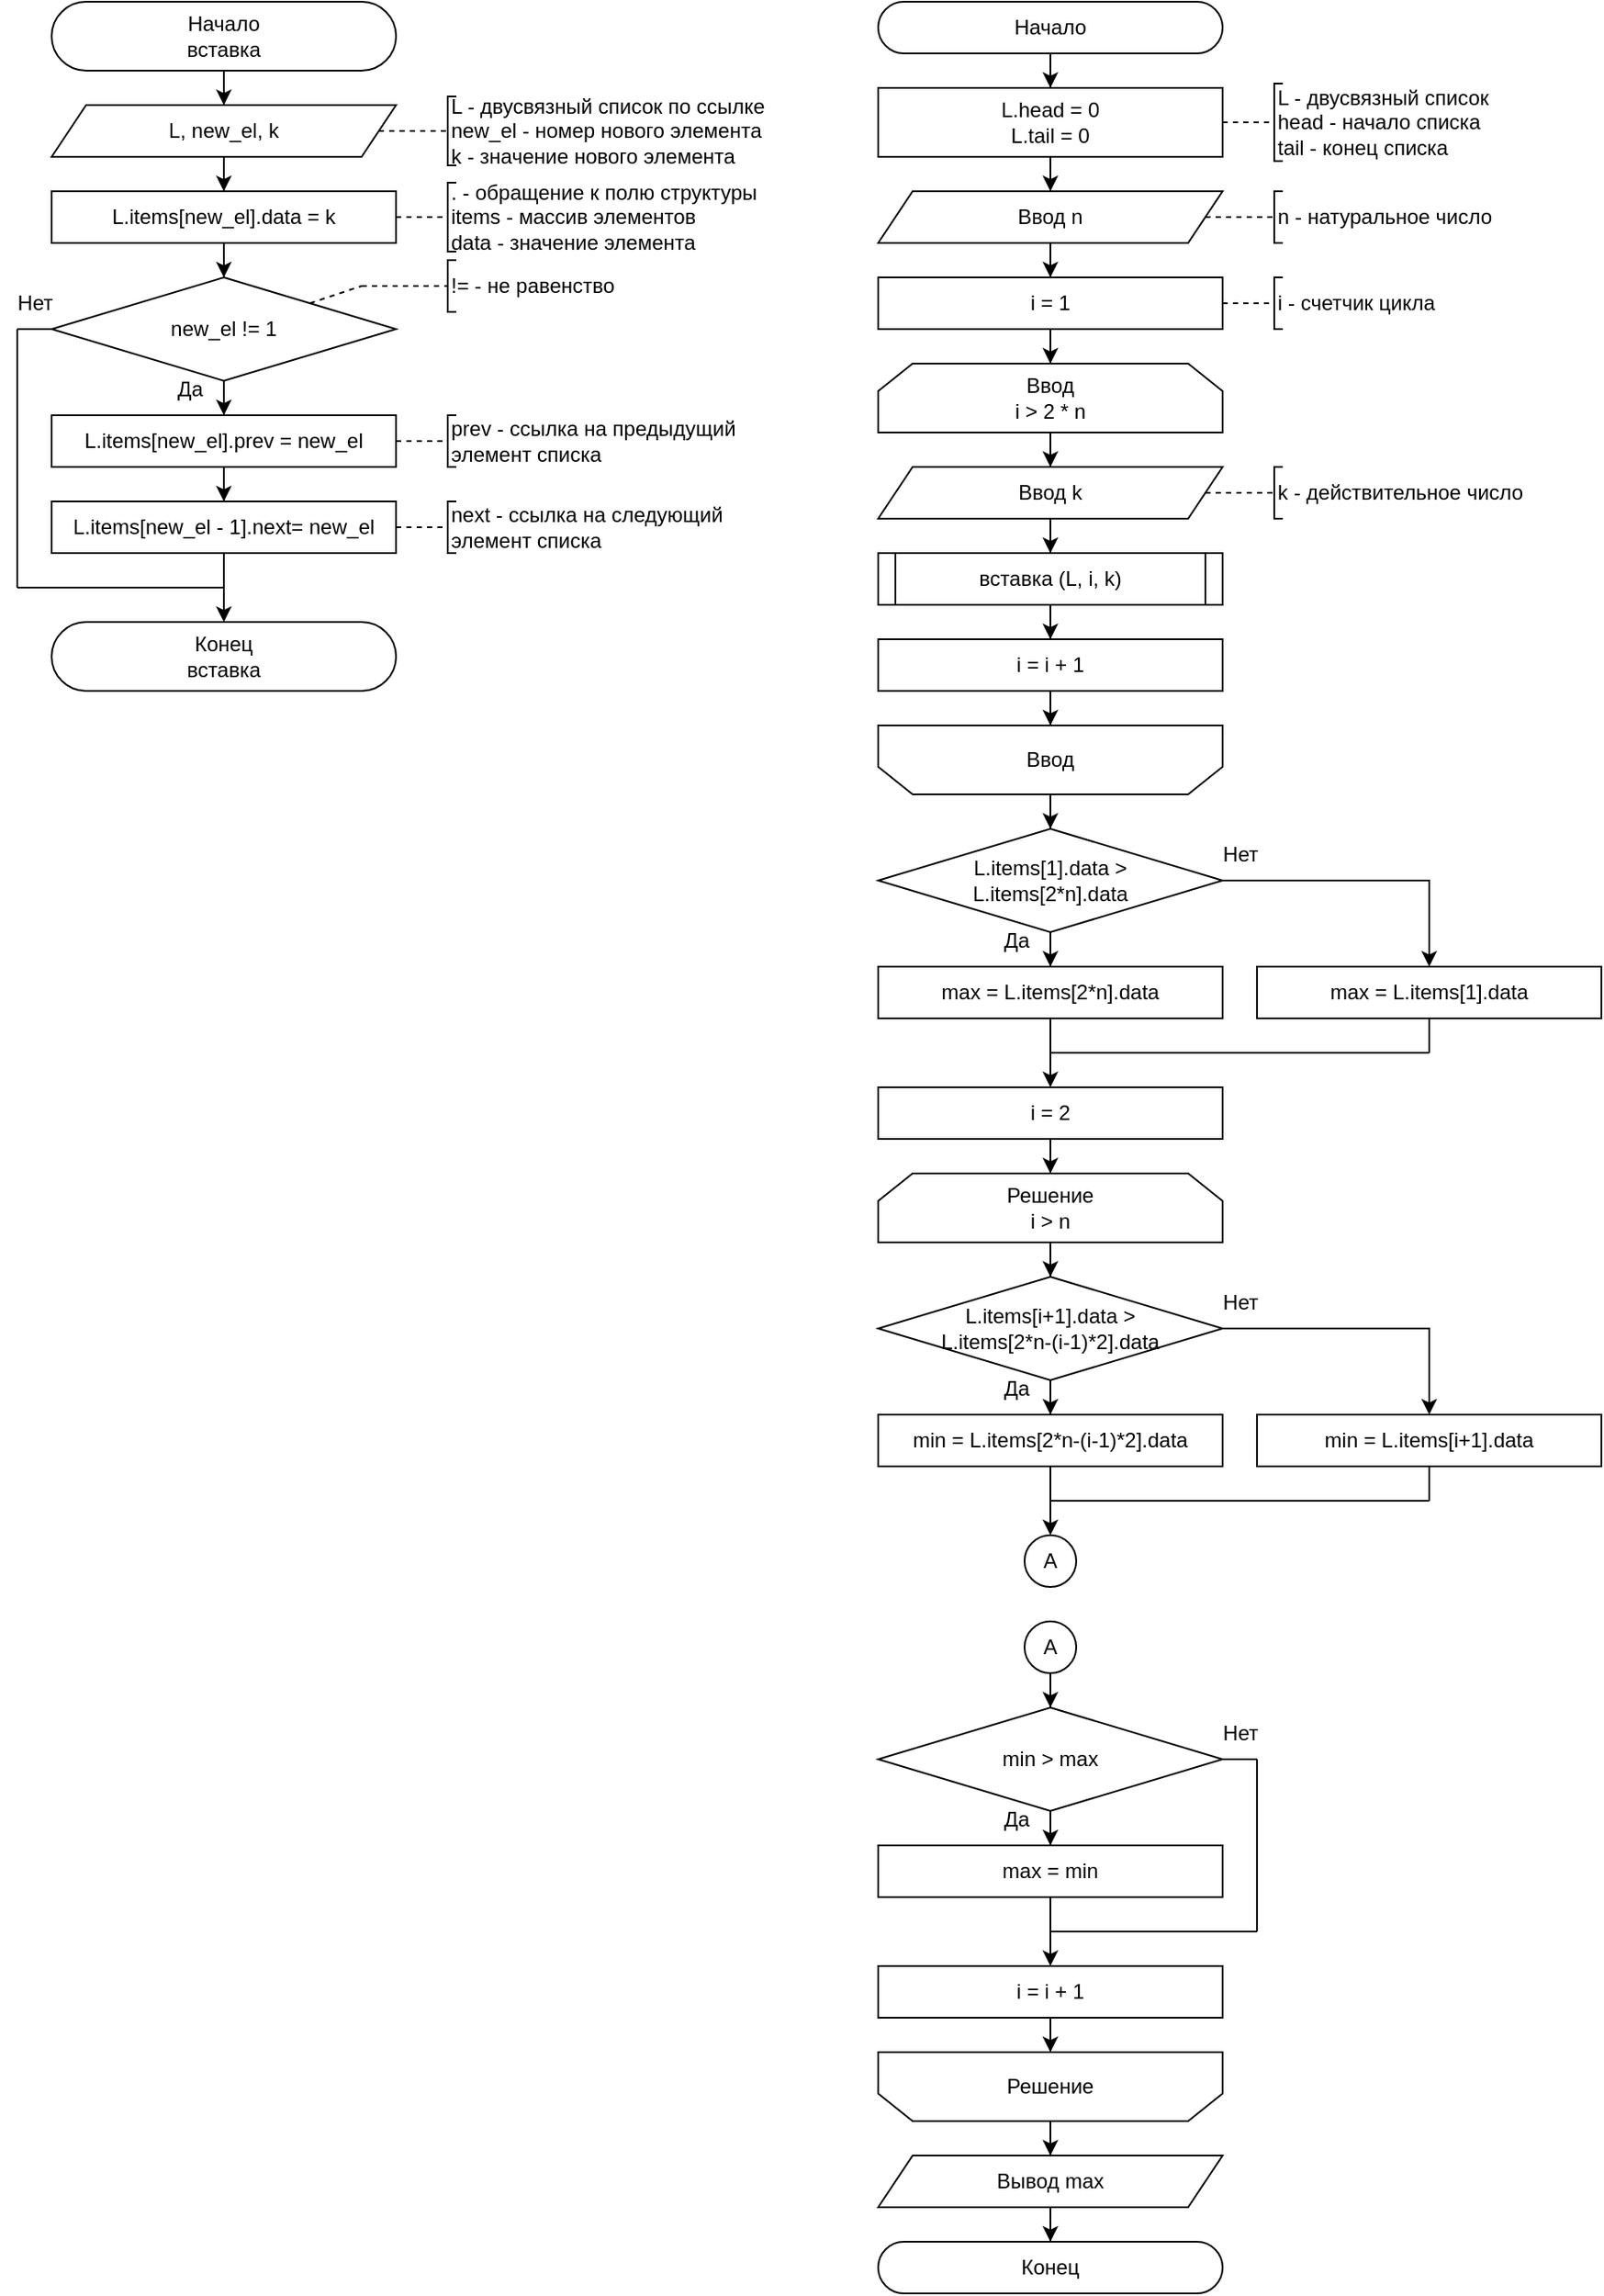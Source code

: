 <mxfile version="25.0.2">
  <diagram name="Страница — 1" id="3h818e9VZBOtJt7uhslq">
    <mxGraphModel dx="2390" dy="1473" grid="1" gridSize="10" guides="1" tooltips="1" connect="1" arrows="1" fold="1" page="1" pageScale="1" pageWidth="827" pageHeight="1169" math="0" shadow="0">
      <root>
        <mxCell id="0" />
        <mxCell id="1" parent="0" />
        <mxCell id="E3sP83mNDJwPJK5aFyC8-3" style="edgeStyle=orthogonalEdgeStyle;rounded=0;orthogonalLoop=1;jettySize=auto;html=1;" edge="1" parent="1" source="E3sP83mNDJwPJK5aFyC8-1" target="E3sP83mNDJwPJK5aFyC8-2">
          <mxGeometry relative="1" as="geometry" />
        </mxCell>
        <mxCell id="E3sP83mNDJwPJK5aFyC8-1" value="Начало&lt;div&gt;вставка&lt;/div&gt;" style="rounded=1;whiteSpace=wrap;html=1;arcSize=50;" vertex="1" parent="1">
          <mxGeometry x="40" y="10" width="200" height="40" as="geometry" />
        </mxCell>
        <mxCell id="E3sP83mNDJwPJK5aFyC8-12" style="edgeStyle=orthogonalEdgeStyle;rounded=0;orthogonalLoop=1;jettySize=auto;html=1;" edge="1" parent="1" source="E3sP83mNDJwPJK5aFyC8-2" target="E3sP83mNDJwPJK5aFyC8-10">
          <mxGeometry relative="1" as="geometry" />
        </mxCell>
        <mxCell id="E3sP83mNDJwPJK5aFyC8-2" value="L, new_el, k" style="shape=parallelogram;perimeter=parallelogramPerimeter;whiteSpace=wrap;html=1;fixedSize=1;" vertex="1" parent="1">
          <mxGeometry x="40" y="70" width="200" height="30" as="geometry" />
        </mxCell>
        <mxCell id="E3sP83mNDJwPJK5aFyC8-4" value="L - двусвязный список по ссылке&lt;div&gt;new_el - номер нового элемента&lt;/div&gt;&lt;div&gt;k - значение нового элемента&lt;/div&gt;" style="strokeWidth=1;html=1;shape=mxgraph.flowchart.annotation_1;align=left;pointerEvents=1;" vertex="1" parent="1">
          <mxGeometry x="270" y="65" width="5" height="40" as="geometry" />
        </mxCell>
        <mxCell id="E3sP83mNDJwPJK5aFyC8-5" value="" style="endArrow=none;html=1;rounded=0;entryX=0;entryY=0.5;entryDx=0;entryDy=0;entryPerimeter=0;dashed=1;" edge="1" target="E3sP83mNDJwPJK5aFyC8-4" parent="1" source="E3sP83mNDJwPJK5aFyC8-2">
          <mxGeometry width="50" height="50" relative="1" as="geometry">
            <mxPoint x="240" y="85" as="sourcePoint" />
            <mxPoint x="320" y="75" as="targetPoint" />
          </mxGeometry>
        </mxCell>
        <mxCell id="E3sP83mNDJwPJK5aFyC8-16" style="edgeStyle=orthogonalEdgeStyle;rounded=0;orthogonalLoop=1;jettySize=auto;html=1;" edge="1" parent="1" source="E3sP83mNDJwPJK5aFyC8-10" target="E3sP83mNDJwPJK5aFyC8-15">
          <mxGeometry relative="1" as="geometry" />
        </mxCell>
        <mxCell id="E3sP83mNDJwPJK5aFyC8-10" value="L.items[new_el].data = k" style="rounded=0;whiteSpace=wrap;html=1;" vertex="1" parent="1">
          <mxGeometry x="40" y="120" width="200" height="30" as="geometry" />
        </mxCell>
        <mxCell id="E3sP83mNDJwPJK5aFyC8-13" value="&lt;div&gt;. - обращение к полю структуры&lt;/div&gt;items - массив элементов&lt;div&gt;data - значение элемента&lt;/div&gt;" style="strokeWidth=1;html=1;shape=mxgraph.flowchart.annotation_1;align=left;pointerEvents=1;" vertex="1" parent="1">
          <mxGeometry x="270" y="115" width="5" height="40" as="geometry" />
        </mxCell>
        <mxCell id="E3sP83mNDJwPJK5aFyC8-14" value="" style="endArrow=none;html=1;rounded=0;entryX=0;entryY=0.5;entryDx=0;entryDy=0;entryPerimeter=0;exitX=1;exitY=0.5;exitDx=0;exitDy=0;dashed=1;" edge="1" target="E3sP83mNDJwPJK5aFyC8-13" parent="1">
          <mxGeometry width="50" height="50" relative="1" as="geometry">
            <mxPoint x="240" y="135" as="sourcePoint" />
            <mxPoint x="320" y="125" as="targetPoint" />
          </mxGeometry>
        </mxCell>
        <mxCell id="E3sP83mNDJwPJK5aFyC8-20" style="edgeStyle=orthogonalEdgeStyle;rounded=0;orthogonalLoop=1;jettySize=auto;html=1;" edge="1" parent="1" source="E3sP83mNDJwPJK5aFyC8-15" target="E3sP83mNDJwPJK5aFyC8-19">
          <mxGeometry relative="1" as="geometry" />
        </mxCell>
        <mxCell id="E3sP83mNDJwPJK5aFyC8-15" value="new_el != 1" style="rhombus;whiteSpace=wrap;html=1;" vertex="1" parent="1">
          <mxGeometry x="40" y="170" width="200" height="60" as="geometry" />
        </mxCell>
        <mxCell id="E3sP83mNDJwPJK5aFyC8-22" style="edgeStyle=orthogonalEdgeStyle;rounded=0;orthogonalLoop=1;jettySize=auto;html=1;" edge="1" parent="1" source="E3sP83mNDJwPJK5aFyC8-19" target="E3sP83mNDJwPJK5aFyC8-21">
          <mxGeometry relative="1" as="geometry" />
        </mxCell>
        <mxCell id="E3sP83mNDJwPJK5aFyC8-19" value="L.items[new_el].prev = new_el" style="rounded=0;whiteSpace=wrap;html=1;" vertex="1" parent="1">
          <mxGeometry x="40" y="250" width="200" height="30" as="geometry" />
        </mxCell>
        <mxCell id="E3sP83mNDJwPJK5aFyC8-26" style="edgeStyle=orthogonalEdgeStyle;rounded=0;orthogonalLoop=1;jettySize=auto;html=1;" edge="1" parent="1" source="E3sP83mNDJwPJK5aFyC8-21" target="E3sP83mNDJwPJK5aFyC8-25">
          <mxGeometry relative="1" as="geometry" />
        </mxCell>
        <mxCell id="E3sP83mNDJwPJK5aFyC8-21" value="L.items[new_el - 1].next= new_el" style="rounded=0;whiteSpace=wrap;html=1;" vertex="1" parent="1">
          <mxGeometry x="40" y="300" width="200" height="30" as="geometry" />
        </mxCell>
        <mxCell id="E3sP83mNDJwPJK5aFyC8-23" value="Да" style="text;html=1;align=center;verticalAlign=middle;resizable=0;points=[];autosize=1;strokeColor=none;fillColor=none;" vertex="1" parent="1">
          <mxGeometry x="100" y="220" width="40" height="30" as="geometry" />
        </mxCell>
        <mxCell id="E3sP83mNDJwPJK5aFyC8-25" value="Конец&lt;div&gt;вставка&lt;/div&gt;" style="rounded=1;whiteSpace=wrap;html=1;arcSize=50;" vertex="1" parent="1">
          <mxGeometry x="40" y="370" width="200" height="40" as="geometry" />
        </mxCell>
        <mxCell id="E3sP83mNDJwPJK5aFyC8-27" value="" style="endArrow=none;html=1;rounded=0;" edge="1" parent="1">
          <mxGeometry width="50" height="50" relative="1" as="geometry">
            <mxPoint x="20" y="350" as="sourcePoint" />
            <mxPoint x="140" y="350" as="targetPoint" />
          </mxGeometry>
        </mxCell>
        <mxCell id="E3sP83mNDJwPJK5aFyC8-28" value="" style="endArrow=none;html=1;rounded=0;" edge="1" parent="1">
          <mxGeometry width="50" height="50" relative="1" as="geometry">
            <mxPoint x="20" y="350" as="sourcePoint" />
            <mxPoint x="20" y="200" as="targetPoint" />
          </mxGeometry>
        </mxCell>
        <mxCell id="E3sP83mNDJwPJK5aFyC8-29" value="Нет" style="text;html=1;align=center;verticalAlign=middle;resizable=0;points=[];autosize=1;strokeColor=none;fillColor=none;" vertex="1" parent="1">
          <mxGeometry x="10" y="170" width="40" height="30" as="geometry" />
        </mxCell>
        <mxCell id="E3sP83mNDJwPJK5aFyC8-33" value="" style="endArrow=none;html=1;rounded=0;" edge="1" parent="1">
          <mxGeometry width="50" height="50" relative="1" as="geometry">
            <mxPoint x="20" y="199.95" as="sourcePoint" />
            <mxPoint x="40" y="199.95" as="targetPoint" />
          </mxGeometry>
        </mxCell>
        <mxCell id="E3sP83mNDJwPJK5aFyC8-34" value="prev - ссылка на предыдущий&amp;nbsp;&lt;div&gt;элемент списка&lt;/div&gt;" style="strokeWidth=1;html=1;shape=mxgraph.flowchart.annotation_1;align=left;pointerEvents=1;" vertex="1" parent="1">
          <mxGeometry x="270" y="250" width="5" height="30" as="geometry" />
        </mxCell>
        <mxCell id="E3sP83mNDJwPJK5aFyC8-35" value="" style="endArrow=none;html=1;rounded=0;entryX=0;entryY=0.5;entryDx=0;entryDy=0;entryPerimeter=0;exitX=1;exitY=0.5;exitDx=0;exitDy=0;dashed=1;" edge="1" target="E3sP83mNDJwPJK5aFyC8-34" parent="1">
          <mxGeometry width="50" height="50" relative="1" as="geometry">
            <mxPoint x="240" y="265" as="sourcePoint" />
            <mxPoint x="320" y="255" as="targetPoint" />
          </mxGeometry>
        </mxCell>
        <mxCell id="E3sP83mNDJwPJK5aFyC8-36" value="next - ссылка на следующий&amp;nbsp;&lt;div&gt;элемент списка&lt;/div&gt;" style="strokeWidth=1;html=1;shape=mxgraph.flowchart.annotation_1;align=left;pointerEvents=1;" vertex="1" parent="1">
          <mxGeometry x="270" y="300" width="5" height="30" as="geometry" />
        </mxCell>
        <mxCell id="E3sP83mNDJwPJK5aFyC8-37" value="" style="endArrow=none;html=1;rounded=0;entryX=0;entryY=0.5;entryDx=0;entryDy=0;entryPerimeter=0;exitX=1;exitY=0.5;exitDx=0;exitDy=0;dashed=1;" edge="1" parent="1" target="E3sP83mNDJwPJK5aFyC8-36">
          <mxGeometry width="50" height="50" relative="1" as="geometry">
            <mxPoint x="240" y="315" as="sourcePoint" />
            <mxPoint x="320" y="305" as="targetPoint" />
          </mxGeometry>
        </mxCell>
        <mxCell id="E3sP83mNDJwPJK5aFyC8-38" value="!= - не равенство" style="strokeWidth=1;html=1;shape=mxgraph.flowchart.annotation_1;align=left;pointerEvents=1;" vertex="1" parent="1">
          <mxGeometry x="270" y="160" width="5" height="30" as="geometry" />
        </mxCell>
        <mxCell id="E3sP83mNDJwPJK5aFyC8-39" value="" style="endArrow=none;html=1;rounded=0;entryX=0;entryY=0.5;entryDx=0;entryDy=0;entryPerimeter=0;dashed=1;" edge="1" target="E3sP83mNDJwPJK5aFyC8-38" parent="1">
          <mxGeometry width="50" height="50" relative="1" as="geometry">
            <mxPoint x="220" y="175" as="sourcePoint" />
            <mxPoint x="320" y="165" as="targetPoint" />
          </mxGeometry>
        </mxCell>
        <mxCell id="E3sP83mNDJwPJK5aFyC8-40" value="" style="endArrow=none;html=1;rounded=0;exitX=1;exitY=0;exitDx=0;exitDy=0;dashed=1;" edge="1" parent="1" source="E3sP83mNDJwPJK5aFyC8-15">
          <mxGeometry width="50" height="50" relative="1" as="geometry">
            <mxPoint x="210" y="210" as="sourcePoint" />
            <mxPoint x="220" y="175" as="targetPoint" />
          </mxGeometry>
        </mxCell>
        <mxCell id="E3sP83mNDJwPJK5aFyC8-43" style="edgeStyle=orthogonalEdgeStyle;rounded=0;orthogonalLoop=1;jettySize=auto;html=1;" edge="1" parent="1" source="E3sP83mNDJwPJK5aFyC8-41" target="E3sP83mNDJwPJK5aFyC8-42">
          <mxGeometry relative="1" as="geometry" />
        </mxCell>
        <mxCell id="E3sP83mNDJwPJK5aFyC8-41" value="Начало" style="rounded=1;whiteSpace=wrap;html=1;arcSize=50;" vertex="1" parent="1">
          <mxGeometry x="520" y="10" width="200" height="30" as="geometry" />
        </mxCell>
        <mxCell id="E3sP83mNDJwPJK5aFyC8-47" style="edgeStyle=orthogonalEdgeStyle;rounded=0;orthogonalLoop=1;jettySize=auto;html=1;" edge="1" parent="1" source="E3sP83mNDJwPJK5aFyC8-42" target="E3sP83mNDJwPJK5aFyC8-46">
          <mxGeometry relative="1" as="geometry" />
        </mxCell>
        <mxCell id="E3sP83mNDJwPJK5aFyC8-42" value="L.head = 0&lt;div&gt;L.tail = 0&lt;/div&gt;" style="rounded=0;whiteSpace=wrap;html=1;" vertex="1" parent="1">
          <mxGeometry x="520" y="60" width="200" height="40" as="geometry" />
        </mxCell>
        <mxCell id="E3sP83mNDJwPJK5aFyC8-44" value="&lt;div&gt;L - двусвязный список&lt;/div&gt;head - начало списка&lt;div&gt;tail - конец списка&lt;/div&gt;" style="strokeWidth=1;html=1;shape=mxgraph.flowchart.annotation_1;align=left;pointerEvents=1;" vertex="1" parent="1">
          <mxGeometry x="750" y="57.5" width="5" height="45" as="geometry" />
        </mxCell>
        <mxCell id="E3sP83mNDJwPJK5aFyC8-45" value="" style="endArrow=none;html=1;rounded=0;entryX=0;entryY=0.5;entryDx=0;entryDy=0;entryPerimeter=0;exitX=1;exitY=0.5;exitDx=0;exitDy=0;dashed=1;" edge="1" target="E3sP83mNDJwPJK5aFyC8-44" parent="1">
          <mxGeometry width="50" height="50" relative="1" as="geometry">
            <mxPoint x="720" y="80" as="sourcePoint" />
            <mxPoint x="800" y="70" as="targetPoint" />
          </mxGeometry>
        </mxCell>
        <mxCell id="E3sP83mNDJwPJK5aFyC8-51" style="edgeStyle=orthogonalEdgeStyle;rounded=0;orthogonalLoop=1;jettySize=auto;html=1;" edge="1" parent="1" source="E3sP83mNDJwPJK5aFyC8-46" target="E3sP83mNDJwPJK5aFyC8-50">
          <mxGeometry relative="1" as="geometry" />
        </mxCell>
        <mxCell id="E3sP83mNDJwPJK5aFyC8-46" value="Ввод n" style="shape=parallelogram;perimeter=parallelogramPerimeter;whiteSpace=wrap;html=1;fixedSize=1;" vertex="1" parent="1">
          <mxGeometry x="520" y="120" width="200" height="30" as="geometry" />
        </mxCell>
        <mxCell id="E3sP83mNDJwPJK5aFyC8-48" value="n - натуральное число" style="strokeWidth=1;html=1;shape=mxgraph.flowchart.annotation_1;align=left;pointerEvents=1;" vertex="1" parent="1">
          <mxGeometry x="750" y="120" width="5" height="30" as="geometry" />
        </mxCell>
        <mxCell id="E3sP83mNDJwPJK5aFyC8-49" value="" style="endArrow=none;html=1;rounded=0;entryX=0;entryY=0.5;entryDx=0;entryDy=0;entryPerimeter=0;dashed=1;" edge="1" target="E3sP83mNDJwPJK5aFyC8-48" parent="1" source="E3sP83mNDJwPJK5aFyC8-46">
          <mxGeometry width="50" height="50" relative="1" as="geometry">
            <mxPoint x="720" y="135" as="sourcePoint" />
            <mxPoint x="800" y="125" as="targetPoint" />
          </mxGeometry>
        </mxCell>
        <mxCell id="E3sP83mNDJwPJK5aFyC8-55" style="edgeStyle=orthogonalEdgeStyle;rounded=0;orthogonalLoop=1;jettySize=auto;html=1;" edge="1" parent="1" source="E3sP83mNDJwPJK5aFyC8-50" target="E3sP83mNDJwPJK5aFyC8-54">
          <mxGeometry relative="1" as="geometry" />
        </mxCell>
        <mxCell id="E3sP83mNDJwPJK5aFyC8-50" value="i = 1" style="rounded=0;whiteSpace=wrap;html=1;" vertex="1" parent="1">
          <mxGeometry x="520" y="170" width="200" height="30" as="geometry" />
        </mxCell>
        <mxCell id="E3sP83mNDJwPJK5aFyC8-52" value="i - счетчик цикла" style="strokeWidth=1;html=1;shape=mxgraph.flowchart.annotation_1;align=left;pointerEvents=1;" vertex="1" parent="1">
          <mxGeometry x="750" y="170" width="5" height="30" as="geometry" />
        </mxCell>
        <mxCell id="E3sP83mNDJwPJK5aFyC8-53" value="" style="endArrow=none;html=1;rounded=0;entryX=0;entryY=0.5;entryDx=0;entryDy=0;entryPerimeter=0;exitX=1;exitY=0.5;exitDx=0;exitDy=0;dashed=1;" edge="1" target="E3sP83mNDJwPJK5aFyC8-52" parent="1">
          <mxGeometry width="50" height="50" relative="1" as="geometry">
            <mxPoint x="720" y="185" as="sourcePoint" />
            <mxPoint x="800" y="175" as="targetPoint" />
          </mxGeometry>
        </mxCell>
        <mxCell id="E3sP83mNDJwPJK5aFyC8-57" style="edgeStyle=orthogonalEdgeStyle;rounded=0;orthogonalLoop=1;jettySize=auto;html=1;" edge="1" parent="1" source="E3sP83mNDJwPJK5aFyC8-54" target="E3sP83mNDJwPJK5aFyC8-56">
          <mxGeometry relative="1" as="geometry" />
        </mxCell>
        <mxCell id="E3sP83mNDJwPJK5aFyC8-54" value="Ввод&lt;div&gt;i &amp;gt; 2 * n&lt;/div&gt;" style="shape=loopLimit;whiteSpace=wrap;html=1;" vertex="1" parent="1">
          <mxGeometry x="520" y="220" width="200" height="40" as="geometry" />
        </mxCell>
        <mxCell id="E3sP83mNDJwPJK5aFyC8-64" style="edgeStyle=orthogonalEdgeStyle;rounded=0;orthogonalLoop=1;jettySize=auto;html=1;" edge="1" parent="1" source="E3sP83mNDJwPJK5aFyC8-56" target="E3sP83mNDJwPJK5aFyC8-61">
          <mxGeometry relative="1" as="geometry" />
        </mxCell>
        <mxCell id="E3sP83mNDJwPJK5aFyC8-56" value="Ввод k" style="shape=parallelogram;perimeter=parallelogramPerimeter;whiteSpace=wrap;html=1;fixedSize=1;" vertex="1" parent="1">
          <mxGeometry x="520" y="280" width="200" height="30" as="geometry" />
        </mxCell>
        <mxCell id="E3sP83mNDJwPJK5aFyC8-58" value="k - действительное число" style="strokeWidth=1;html=1;shape=mxgraph.flowchart.annotation_1;align=left;pointerEvents=1;" vertex="1" parent="1">
          <mxGeometry x="750" y="280" width="5" height="30" as="geometry" />
        </mxCell>
        <mxCell id="E3sP83mNDJwPJK5aFyC8-59" value="" style="endArrow=none;html=1;rounded=0;entryX=0;entryY=0.5;entryDx=0;entryDy=0;entryPerimeter=0;dashed=1;" edge="1" target="E3sP83mNDJwPJK5aFyC8-58" parent="1" source="E3sP83mNDJwPJK5aFyC8-56">
          <mxGeometry width="50" height="50" relative="1" as="geometry">
            <mxPoint x="720" y="295" as="sourcePoint" />
            <mxPoint x="800" y="285" as="targetPoint" />
          </mxGeometry>
        </mxCell>
        <mxCell id="E3sP83mNDJwPJK5aFyC8-60" value="вставка" style="group" vertex="1" connectable="0" parent="1">
          <mxGeometry x="520" y="330" width="200" height="30" as="geometry" />
        </mxCell>
        <mxCell id="E3sP83mNDJwPJK5aFyC8-61" value="вставка (L, i, k)" style="rounded=0;whiteSpace=wrap;html=1;" vertex="1" parent="E3sP83mNDJwPJK5aFyC8-60">
          <mxGeometry width="200" height="30" as="geometry" />
        </mxCell>
        <mxCell id="E3sP83mNDJwPJK5aFyC8-62" value="" style="endArrow=none;html=1;rounded=0;" edge="1" parent="E3sP83mNDJwPJK5aFyC8-60">
          <mxGeometry width="50" height="50" relative="1" as="geometry">
            <mxPoint x="10" as="sourcePoint" />
            <mxPoint x="10" y="30" as="targetPoint" />
          </mxGeometry>
        </mxCell>
        <mxCell id="E3sP83mNDJwPJK5aFyC8-63" value="" style="endArrow=none;html=1;rounded=0;" edge="1" parent="E3sP83mNDJwPJK5aFyC8-60">
          <mxGeometry width="50" height="50" relative="1" as="geometry">
            <mxPoint x="190" as="sourcePoint" />
            <mxPoint x="190" y="30" as="targetPoint" />
          </mxGeometry>
        </mxCell>
        <mxCell id="E3sP83mNDJwPJK5aFyC8-69" style="edgeStyle=orthogonalEdgeStyle;rounded=0;orthogonalLoop=1;jettySize=auto;html=1;" edge="1" parent="1" source="E3sP83mNDJwPJK5aFyC8-65" target="E3sP83mNDJwPJK5aFyC8-68">
          <mxGeometry relative="1" as="geometry" />
        </mxCell>
        <mxCell id="E3sP83mNDJwPJK5aFyC8-65" value="i = i + 1" style="rounded=0;whiteSpace=wrap;html=1;" vertex="1" parent="1">
          <mxGeometry x="520" y="380" width="200" height="30" as="geometry" />
        </mxCell>
        <mxCell id="E3sP83mNDJwPJK5aFyC8-67" style="edgeStyle=orthogonalEdgeStyle;rounded=0;orthogonalLoop=1;jettySize=auto;html=1;" edge="1" parent="1" source="E3sP83mNDJwPJK5aFyC8-61" target="E3sP83mNDJwPJK5aFyC8-65">
          <mxGeometry relative="1" as="geometry" />
        </mxCell>
        <mxCell id="E3sP83mNDJwPJK5aFyC8-71" style="edgeStyle=orthogonalEdgeStyle;rounded=0;orthogonalLoop=1;jettySize=auto;html=1;" edge="1" parent="1" source="E3sP83mNDJwPJK5aFyC8-68" target="E3sP83mNDJwPJK5aFyC8-70">
          <mxGeometry relative="1" as="geometry" />
        </mxCell>
        <mxCell id="E3sP83mNDJwPJK5aFyC8-68" value="Ввод" style="shape=loopLimit;whiteSpace=wrap;html=1;direction=west;" vertex="1" parent="1">
          <mxGeometry x="520" y="430" width="200" height="40" as="geometry" />
        </mxCell>
        <mxCell id="E3sP83mNDJwPJK5aFyC8-73" style="edgeStyle=orthogonalEdgeStyle;rounded=0;orthogonalLoop=1;jettySize=auto;html=1;" edge="1" parent="1" source="E3sP83mNDJwPJK5aFyC8-70" target="E3sP83mNDJwPJK5aFyC8-72">
          <mxGeometry relative="1" as="geometry" />
        </mxCell>
        <mxCell id="E3sP83mNDJwPJK5aFyC8-76" style="edgeStyle=orthogonalEdgeStyle;rounded=0;orthogonalLoop=1;jettySize=auto;html=1;" edge="1" parent="1" source="E3sP83mNDJwPJK5aFyC8-70" target="E3sP83mNDJwPJK5aFyC8-75">
          <mxGeometry relative="1" as="geometry" />
        </mxCell>
        <mxCell id="E3sP83mNDJwPJK5aFyC8-70" value="L.items[1].data &amp;gt;&lt;div&gt;L.items[2*n].data&lt;/div&gt;" style="rhombus;whiteSpace=wrap;html=1;" vertex="1" parent="1">
          <mxGeometry x="520" y="490" width="200" height="60" as="geometry" />
        </mxCell>
        <mxCell id="E3sP83mNDJwPJK5aFyC8-79" style="edgeStyle=orthogonalEdgeStyle;rounded=0;orthogonalLoop=1;jettySize=auto;html=1;" edge="1" parent="1" source="E3sP83mNDJwPJK5aFyC8-72" target="E3sP83mNDJwPJK5aFyC8-78">
          <mxGeometry relative="1" as="geometry" />
        </mxCell>
        <mxCell id="E3sP83mNDJwPJK5aFyC8-72" value="max = L.items[2*n].data" style="rounded=0;whiteSpace=wrap;html=1;" vertex="1" parent="1">
          <mxGeometry x="520" y="570" width="200" height="30" as="geometry" />
        </mxCell>
        <mxCell id="E3sP83mNDJwPJK5aFyC8-74" value="Да" style="text;html=1;align=center;verticalAlign=middle;resizable=0;points=[];autosize=1;strokeColor=none;fillColor=none;" vertex="1" parent="1">
          <mxGeometry x="580" y="540" width="40" height="30" as="geometry" />
        </mxCell>
        <mxCell id="E3sP83mNDJwPJK5aFyC8-75" value="max = L.items[1].data" style="rounded=0;whiteSpace=wrap;html=1;" vertex="1" parent="1">
          <mxGeometry x="740" y="570" width="200" height="30" as="geometry" />
        </mxCell>
        <mxCell id="E3sP83mNDJwPJK5aFyC8-77" value="Нет" style="text;html=1;align=center;verticalAlign=middle;resizable=0;points=[];autosize=1;strokeColor=none;fillColor=none;" vertex="1" parent="1">
          <mxGeometry x="710" y="490" width="40" height="30" as="geometry" />
        </mxCell>
        <mxCell id="E3sP83mNDJwPJK5aFyC8-83" style="edgeStyle=orthogonalEdgeStyle;rounded=0;orthogonalLoop=1;jettySize=auto;html=1;" edge="1" parent="1" source="E3sP83mNDJwPJK5aFyC8-78" target="E3sP83mNDJwPJK5aFyC8-82">
          <mxGeometry relative="1" as="geometry" />
        </mxCell>
        <mxCell id="E3sP83mNDJwPJK5aFyC8-78" value="i = 2" style="rounded=0;whiteSpace=wrap;html=1;" vertex="1" parent="1">
          <mxGeometry x="520" y="640" width="200" height="30" as="geometry" />
        </mxCell>
        <mxCell id="E3sP83mNDJwPJK5aFyC8-80" value="" style="endArrow=none;html=1;rounded=0;" edge="1" parent="1">
          <mxGeometry width="50" height="50" relative="1" as="geometry">
            <mxPoint x="620" y="620" as="sourcePoint" />
            <mxPoint x="840" y="620" as="targetPoint" />
          </mxGeometry>
        </mxCell>
        <mxCell id="E3sP83mNDJwPJK5aFyC8-81" value="" style="endArrow=none;html=1;rounded=0;entryX=0.5;entryY=1;entryDx=0;entryDy=0;" edge="1" parent="1" target="E3sP83mNDJwPJK5aFyC8-75">
          <mxGeometry width="50" height="50" relative="1" as="geometry">
            <mxPoint x="840" y="620" as="sourcePoint" />
            <mxPoint x="730" y="580" as="targetPoint" />
          </mxGeometry>
        </mxCell>
        <mxCell id="E3sP83mNDJwPJK5aFyC8-97" style="edgeStyle=orthogonalEdgeStyle;rounded=0;orthogonalLoop=1;jettySize=auto;html=1;" edge="1" parent="1" source="E3sP83mNDJwPJK5aFyC8-82" target="E3sP83mNDJwPJK5aFyC8-89">
          <mxGeometry relative="1" as="geometry" />
        </mxCell>
        <mxCell id="E3sP83mNDJwPJK5aFyC8-82" value="Решение&lt;div&gt;i &amp;gt; n&lt;/div&gt;" style="shape=loopLimit;whiteSpace=wrap;html=1;" vertex="1" parent="1">
          <mxGeometry x="520" y="690" width="200" height="40" as="geometry" />
        </mxCell>
        <mxCell id="E3sP83mNDJwPJK5aFyC8-87" style="edgeStyle=orthogonalEdgeStyle;rounded=0;orthogonalLoop=1;jettySize=auto;html=1;" edge="1" parent="1" source="E3sP83mNDJwPJK5aFyC8-89" target="E3sP83mNDJwPJK5aFyC8-91">
          <mxGeometry relative="1" as="geometry" />
        </mxCell>
        <mxCell id="E3sP83mNDJwPJK5aFyC8-88" style="edgeStyle=orthogonalEdgeStyle;rounded=0;orthogonalLoop=1;jettySize=auto;html=1;" edge="1" parent="1" source="E3sP83mNDJwPJK5aFyC8-89" target="E3sP83mNDJwPJK5aFyC8-93">
          <mxGeometry relative="1" as="geometry" />
        </mxCell>
        <mxCell id="E3sP83mNDJwPJK5aFyC8-89" value="L.items[i+1].data &amp;gt;&lt;div&gt;L.items[2*n-(i-1)*2].data&lt;/div&gt;" style="rhombus;whiteSpace=wrap;html=1;" vertex="1" parent="1">
          <mxGeometry x="520" y="750" width="200" height="60" as="geometry" />
        </mxCell>
        <mxCell id="E3sP83mNDJwPJK5aFyC8-118" style="edgeStyle=orthogonalEdgeStyle;rounded=0;orthogonalLoop=1;jettySize=auto;html=1;" edge="1" parent="1" source="E3sP83mNDJwPJK5aFyC8-91" target="E3sP83mNDJwPJK5aFyC8-117">
          <mxGeometry relative="1" as="geometry" />
        </mxCell>
        <mxCell id="E3sP83mNDJwPJK5aFyC8-91" value="min = L.items[2*n-(i-1)*2].data" style="rounded=0;whiteSpace=wrap;html=1;" vertex="1" parent="1">
          <mxGeometry x="520" y="830" width="200" height="30" as="geometry" />
        </mxCell>
        <mxCell id="E3sP83mNDJwPJK5aFyC8-92" value="Да" style="text;html=1;align=center;verticalAlign=middle;resizable=0;points=[];autosize=1;strokeColor=none;fillColor=none;" vertex="1" parent="1">
          <mxGeometry x="580" y="800" width="40" height="30" as="geometry" />
        </mxCell>
        <mxCell id="E3sP83mNDJwPJK5aFyC8-93" value="min = L.items[i+1].data" style="rounded=0;whiteSpace=wrap;html=1;" vertex="1" parent="1">
          <mxGeometry x="740" y="830" width="200" height="30" as="geometry" />
        </mxCell>
        <mxCell id="E3sP83mNDJwPJK5aFyC8-94" value="Нет" style="text;html=1;align=center;verticalAlign=middle;resizable=0;points=[];autosize=1;strokeColor=none;fillColor=none;" vertex="1" parent="1">
          <mxGeometry x="710" y="750" width="40" height="30" as="geometry" />
        </mxCell>
        <mxCell id="E3sP83mNDJwPJK5aFyC8-95" value="" style="endArrow=none;html=1;rounded=0;" edge="1" parent="1">
          <mxGeometry width="50" height="50" relative="1" as="geometry">
            <mxPoint x="620" y="880" as="sourcePoint" />
            <mxPoint x="840" y="880" as="targetPoint" />
          </mxGeometry>
        </mxCell>
        <mxCell id="E3sP83mNDJwPJK5aFyC8-96" value="" style="endArrow=none;html=1;rounded=0;entryX=0.5;entryY=1;entryDx=0;entryDy=0;" edge="1" parent="1" target="E3sP83mNDJwPJK5aFyC8-93">
          <mxGeometry width="50" height="50" relative="1" as="geometry">
            <mxPoint x="840" y="880" as="sourcePoint" />
            <mxPoint x="730" y="840" as="targetPoint" />
          </mxGeometry>
        </mxCell>
        <mxCell id="E3sP83mNDJwPJK5aFyC8-101" style="edgeStyle=orthogonalEdgeStyle;rounded=0;orthogonalLoop=1;jettySize=auto;html=1;" edge="1" parent="1" source="E3sP83mNDJwPJK5aFyC8-98" target="E3sP83mNDJwPJK5aFyC8-100">
          <mxGeometry relative="1" as="geometry" />
        </mxCell>
        <mxCell id="E3sP83mNDJwPJK5aFyC8-98" value="i = i + 1" style="rounded=0;whiteSpace=wrap;html=1;" vertex="1" parent="1">
          <mxGeometry x="520" y="1150" width="200" height="30" as="geometry" />
        </mxCell>
        <mxCell id="E3sP83mNDJwPJK5aFyC8-103" style="edgeStyle=orthogonalEdgeStyle;rounded=0;orthogonalLoop=1;jettySize=auto;html=1;" edge="1" parent="1" source="E3sP83mNDJwPJK5aFyC8-100" target="E3sP83mNDJwPJK5aFyC8-102">
          <mxGeometry relative="1" as="geometry" />
        </mxCell>
        <mxCell id="E3sP83mNDJwPJK5aFyC8-100" value="Решение" style="shape=loopLimit;whiteSpace=wrap;html=1;direction=west;" vertex="1" parent="1">
          <mxGeometry x="520" y="1200" width="200" height="40" as="geometry" />
        </mxCell>
        <mxCell id="E3sP83mNDJwPJK5aFyC8-115" style="edgeStyle=orthogonalEdgeStyle;rounded=0;orthogonalLoop=1;jettySize=auto;html=1;" edge="1" parent="1" source="E3sP83mNDJwPJK5aFyC8-102" target="E3sP83mNDJwPJK5aFyC8-114">
          <mxGeometry relative="1" as="geometry" />
        </mxCell>
        <mxCell id="E3sP83mNDJwPJK5aFyC8-102" value="Вывод max" style="shape=parallelogram;perimeter=parallelogramPerimeter;whiteSpace=wrap;html=1;fixedSize=1;" vertex="1" parent="1">
          <mxGeometry x="520" y="1260" width="200" height="30" as="geometry" />
        </mxCell>
        <mxCell id="E3sP83mNDJwPJK5aFyC8-107" style="edgeStyle=orthogonalEdgeStyle;rounded=0;orthogonalLoop=1;jettySize=auto;html=1;" edge="1" parent="1" source="E3sP83mNDJwPJK5aFyC8-105" target="E3sP83mNDJwPJK5aFyC8-106">
          <mxGeometry relative="1" as="geometry" />
        </mxCell>
        <mxCell id="E3sP83mNDJwPJK5aFyC8-105" value="min &amp;gt; max" style="rhombus;whiteSpace=wrap;html=1;" vertex="1" parent="1">
          <mxGeometry x="520" y="1000" width="200" height="60" as="geometry" />
        </mxCell>
        <mxCell id="E3sP83mNDJwPJK5aFyC8-110" style="edgeStyle=orthogonalEdgeStyle;rounded=0;orthogonalLoop=1;jettySize=auto;html=1;" edge="1" parent="1" source="E3sP83mNDJwPJK5aFyC8-106" target="E3sP83mNDJwPJK5aFyC8-98">
          <mxGeometry relative="1" as="geometry" />
        </mxCell>
        <mxCell id="E3sP83mNDJwPJK5aFyC8-106" value="max = min" style="rounded=0;whiteSpace=wrap;html=1;" vertex="1" parent="1">
          <mxGeometry x="520" y="1080" width="200" height="30" as="geometry" />
        </mxCell>
        <mxCell id="E3sP83mNDJwPJK5aFyC8-108" value="Да" style="text;html=1;align=center;verticalAlign=middle;resizable=0;points=[];autosize=1;strokeColor=none;fillColor=none;" vertex="1" parent="1">
          <mxGeometry x="580" y="1050" width="40" height="30" as="geometry" />
        </mxCell>
        <mxCell id="E3sP83mNDJwPJK5aFyC8-111" value="" style="endArrow=none;html=1;rounded=0;entryX=1;entryY=0.5;entryDx=0;entryDy=0;" edge="1" parent="1" target="E3sP83mNDJwPJK5aFyC8-105">
          <mxGeometry width="50" height="50" relative="1" as="geometry">
            <mxPoint x="740" y="1030" as="sourcePoint" />
            <mxPoint x="740" y="1070" as="targetPoint" />
          </mxGeometry>
        </mxCell>
        <mxCell id="E3sP83mNDJwPJK5aFyC8-112" value="" style="endArrow=none;html=1;rounded=0;" edge="1" parent="1">
          <mxGeometry width="50" height="50" relative="1" as="geometry">
            <mxPoint x="620" y="1130" as="sourcePoint" />
            <mxPoint x="740" y="1130" as="targetPoint" />
          </mxGeometry>
        </mxCell>
        <mxCell id="E3sP83mNDJwPJK5aFyC8-113" value="" style="endArrow=none;html=1;rounded=0;" edge="1" parent="1">
          <mxGeometry width="50" height="50" relative="1" as="geometry">
            <mxPoint x="740" y="1130" as="sourcePoint" />
            <mxPoint x="740" y="1030" as="targetPoint" />
          </mxGeometry>
        </mxCell>
        <mxCell id="E3sP83mNDJwPJK5aFyC8-114" value="Конец" style="rounded=1;whiteSpace=wrap;html=1;arcSize=50;" vertex="1" parent="1">
          <mxGeometry x="520" y="1310" width="200" height="30" as="geometry" />
        </mxCell>
        <mxCell id="E3sP83mNDJwPJK5aFyC8-116" value="Нет" style="text;html=1;align=center;verticalAlign=middle;resizable=0;points=[];autosize=1;strokeColor=none;fillColor=none;" vertex="1" parent="1">
          <mxGeometry x="710" y="1000" width="40" height="30" as="geometry" />
        </mxCell>
        <mxCell id="E3sP83mNDJwPJK5aFyC8-117" value="А" style="ellipse;whiteSpace=wrap;html=1;aspect=fixed;" vertex="1" parent="1">
          <mxGeometry x="605" y="900" width="30" height="30" as="geometry" />
        </mxCell>
        <mxCell id="E3sP83mNDJwPJK5aFyC8-120" style="edgeStyle=orthogonalEdgeStyle;rounded=0;orthogonalLoop=1;jettySize=auto;html=1;" edge="1" parent="1" source="E3sP83mNDJwPJK5aFyC8-119" target="E3sP83mNDJwPJK5aFyC8-105">
          <mxGeometry relative="1" as="geometry" />
        </mxCell>
        <mxCell id="E3sP83mNDJwPJK5aFyC8-119" value="А" style="ellipse;whiteSpace=wrap;html=1;aspect=fixed;" vertex="1" parent="1">
          <mxGeometry x="605" y="950" width="30" height="30" as="geometry" />
        </mxCell>
      </root>
    </mxGraphModel>
  </diagram>
</mxfile>
